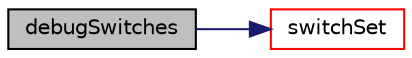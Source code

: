 digraph "debugSwitches"
{
  bgcolor="transparent";
  edge [fontname="Helvetica",fontsize="10",labelfontname="Helvetica",labelfontsize="10"];
  node [fontname="Helvetica",fontsize="10",shape=record];
  rankdir="LR";
  Node1 [label="debugSwitches",height=0.2,width=0.4,color="black", fillcolor="grey75", style="filled", fontcolor="black"];
  Node1 -> Node2 [color="midnightblue",fontsize="10",style="solid",fontname="Helvetica"];
  Node2 [label="switchSet",height=0.2,width=0.4,color="red",URL="$a10955.html#a02428a7a9aa138cfe5550361a4f1de83",tooltip="Internal function to lookup a sub-dictionary from controlDict. "];
}
